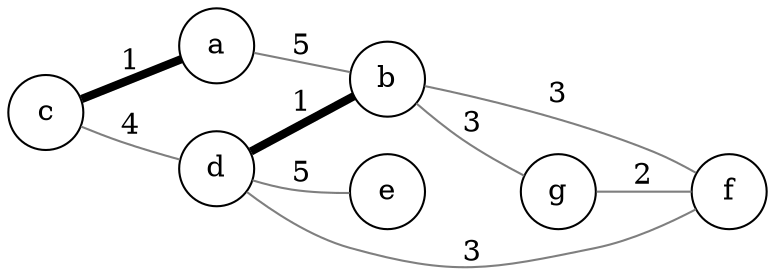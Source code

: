 digraph g
{
    rankdir=LR;
    node[shape=circle, fixedsize=true];
    a; b;c;d;e;f;g;

    node[shape=circle,penwidth=3];

    edge [dir=forward,penwidth=3];

    edge [dir=none,penwidth=1,color=gray50];
    c -> a [label=1,penwidth=4,color=black];
    d -> b [label=1,penwidth=4,color=black];
    g -> f [label=2];
    d -> f [label=3];
    b -> f [label=3];
    b -> g [label=3];
    c -> d [label=4];
    a -> b [label=5];
    d -> e [label=5];
}
